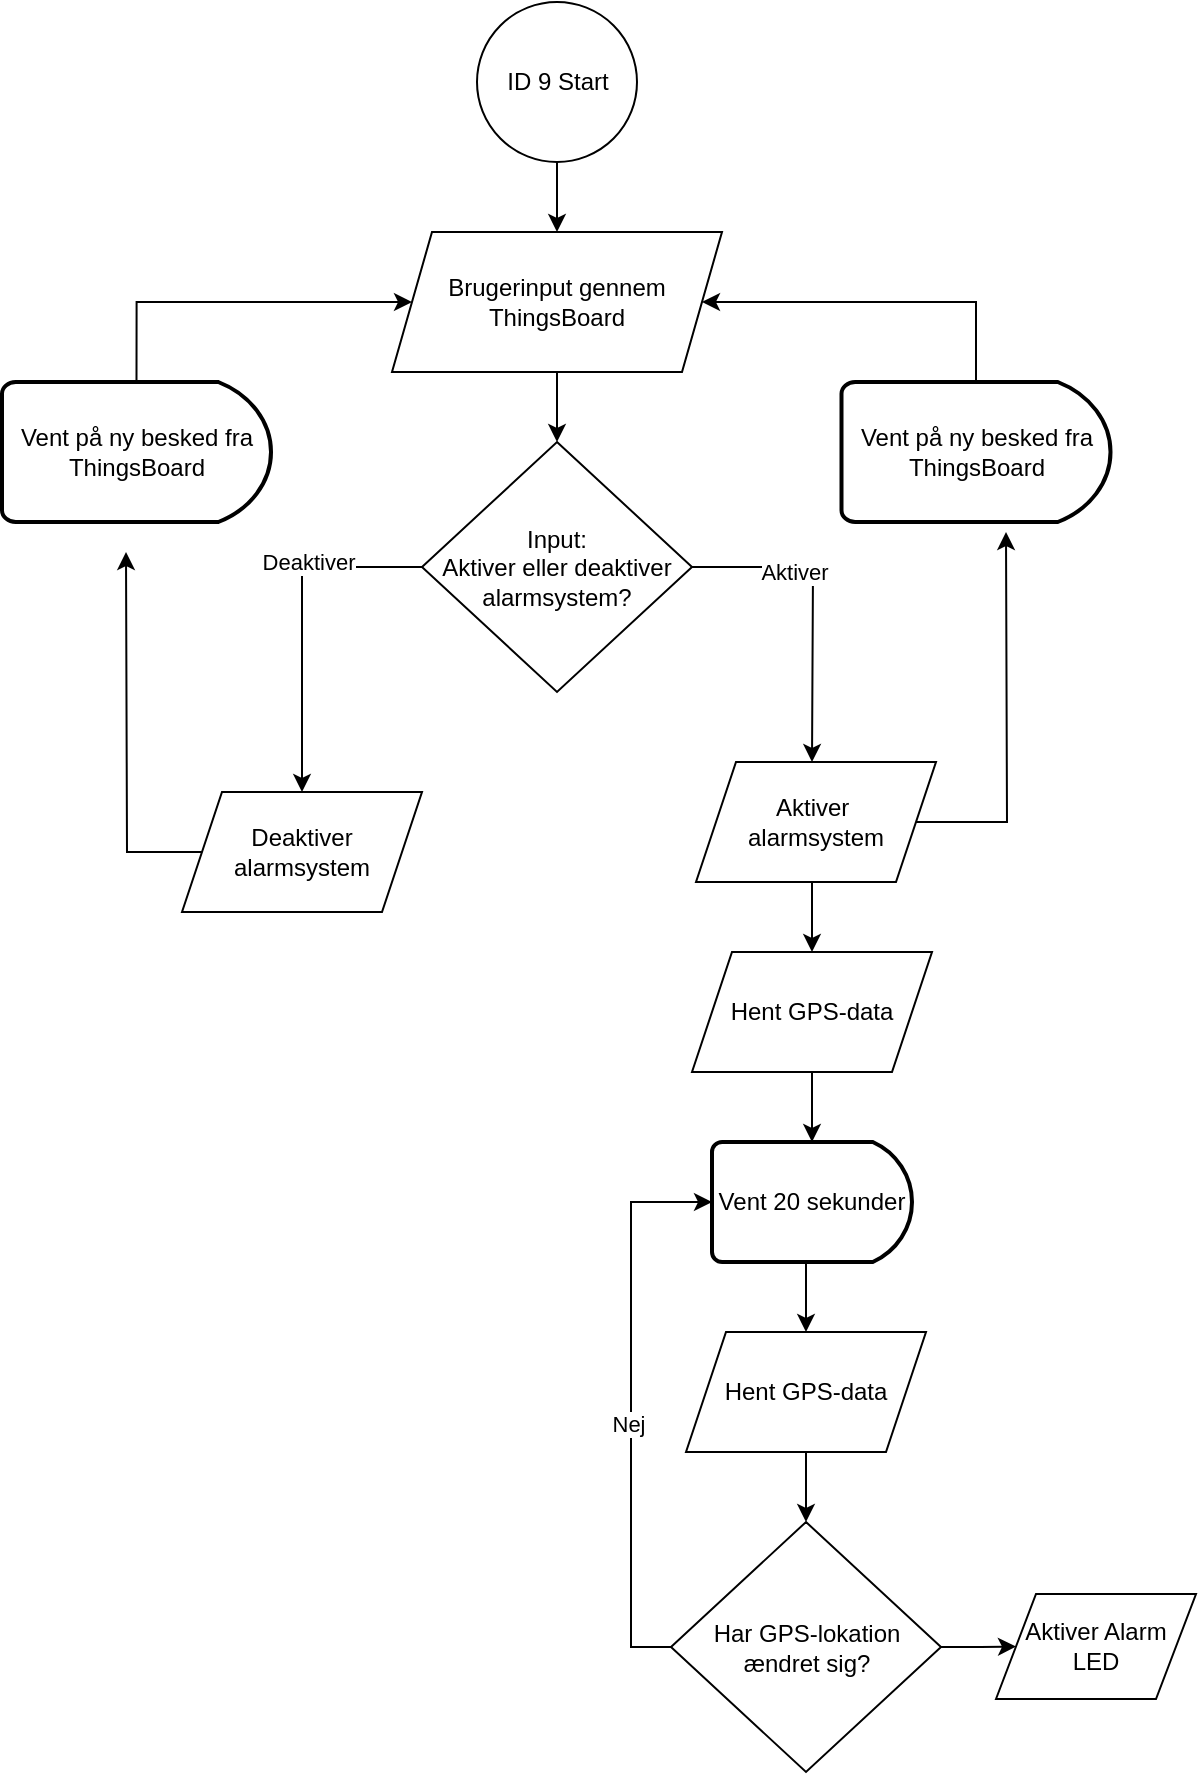 <mxfile version="25.0.1">
  <diagram name="Page-1" id="3QTX_9LpbflqGAp3st7x">
    <mxGraphModel dx="952" dy="407" grid="1" gridSize="10" guides="1" tooltips="1" connect="1" arrows="1" fold="1" page="1" pageScale="1" pageWidth="10" pageHeight="10" math="0" shadow="0">
      <root>
        <mxCell id="0" />
        <mxCell id="1" parent="0" />
        <mxCell id="DGjk3PeGYtZa6itGFuPi-3" value="" style="edgeStyle=orthogonalEdgeStyle;rounded=0;orthogonalLoop=1;jettySize=auto;html=1;" parent="1" source="DGjk3PeGYtZa6itGFuPi-1" target="DGjk3PeGYtZa6itGFuPi-2" edge="1">
          <mxGeometry relative="1" as="geometry" />
        </mxCell>
        <mxCell id="DGjk3PeGYtZa6itGFuPi-1" value="ID 9 Start" style="ellipse;whiteSpace=wrap;html=1;aspect=fixed;" parent="1" vertex="1">
          <mxGeometry x="5.5" y="335" width="80" height="80" as="geometry" />
        </mxCell>
        <mxCell id="DGjk3PeGYtZa6itGFuPi-6" value="" style="edgeStyle=orthogonalEdgeStyle;rounded=0;orthogonalLoop=1;jettySize=auto;html=1;" parent="1" source="DGjk3PeGYtZa6itGFuPi-2" target="DGjk3PeGYtZa6itGFuPi-5" edge="1">
          <mxGeometry relative="1" as="geometry" />
        </mxCell>
        <mxCell id="DGjk3PeGYtZa6itGFuPi-2" value="&lt;div&gt;Brugerinput gennem&lt;/div&gt;&lt;div&gt;ThingsBoard&lt;br&gt;&lt;/div&gt;" style="shape=parallelogram;perimeter=parallelogramPerimeter;whiteSpace=wrap;html=1;fixedSize=1;" parent="1" vertex="1">
          <mxGeometry x="-37" y="450" width="165" height="70" as="geometry" />
        </mxCell>
        <mxCell id="DGjk3PeGYtZa6itGFuPi-9" style="edgeStyle=orthogonalEdgeStyle;rounded=0;orthogonalLoop=1;jettySize=auto;html=1;exitX=1;exitY=0.5;exitDx=0;exitDy=0;" parent="1" source="DGjk3PeGYtZa6itGFuPi-5" edge="1">
          <mxGeometry relative="1" as="geometry">
            <mxPoint x="173" y="715" as="targetPoint" />
          </mxGeometry>
        </mxCell>
        <mxCell id="DGjk3PeGYtZa6itGFuPi-10" value="Aktiver" style="edgeLabel;html=1;align=center;verticalAlign=middle;resizable=0;points=[];" parent="DGjk3PeGYtZa6itGFuPi-9" vertex="1" connectable="0">
          <mxGeometry x="-0.354" y="-2" relative="1" as="geometry">
            <mxPoint as="offset" />
          </mxGeometry>
        </mxCell>
        <mxCell id="DGjk3PeGYtZa6itGFuPi-11" style="edgeStyle=orthogonalEdgeStyle;rounded=0;orthogonalLoop=1;jettySize=auto;html=1;exitX=0;exitY=0.5;exitDx=0;exitDy=0;entryX=0.5;entryY=0;entryDx=0;entryDy=0;" parent="1" source="DGjk3PeGYtZa6itGFuPi-5" target="DpzWiZafnMYp8E98iSSs-1" edge="1">
          <mxGeometry relative="1" as="geometry">
            <mxPoint x="-82" y="720" as="targetPoint" />
          </mxGeometry>
        </mxCell>
        <mxCell id="DGjk3PeGYtZa6itGFuPi-12" value="Deaktiver" style="edgeLabel;html=1;align=center;verticalAlign=middle;resizable=0;points=[];" parent="DGjk3PeGYtZa6itGFuPi-11" vertex="1" connectable="0">
          <mxGeometry x="-0.333" y="-3" relative="1" as="geometry">
            <mxPoint as="offset" />
          </mxGeometry>
        </mxCell>
        <mxCell id="DGjk3PeGYtZa6itGFuPi-5" value="Input:&lt;br&gt;&lt;div&gt;Aktiver eller deaktiver alarmsystem?&lt;br&gt;&lt;/div&gt;" style="rhombus;whiteSpace=wrap;html=1;" parent="1" vertex="1">
          <mxGeometry x="-22" y="555" width="135" height="125" as="geometry" />
        </mxCell>
        <mxCell id="DGjk3PeGYtZa6itGFuPi-23" style="edgeStyle=orthogonalEdgeStyle;rounded=0;orthogonalLoop=1;jettySize=auto;html=1;exitX=0.5;exitY=1;exitDx=0;exitDy=0;entryX=0.5;entryY=0;entryDx=0;entryDy=0;" parent="1" target="DGjk3PeGYtZa6itGFuPi-24" edge="1">
          <mxGeometry relative="1" as="geometry">
            <mxPoint x="173" y="820" as="targetPoint" />
            <mxPoint x="173" y="775" as="sourcePoint" />
          </mxGeometry>
        </mxCell>
        <mxCell id="DGjk3PeGYtZa6itGFuPi-15" style="edgeStyle=orthogonalEdgeStyle;rounded=0;orthogonalLoop=1;jettySize=auto;html=1;exitX=0.5;exitY=0;exitDx=0;exitDy=0;exitPerimeter=0;entryX=0;entryY=0.5;entryDx=0;entryDy=0;" parent="1" source="DGjk3PeGYtZa6itGFuPi-13" target="DGjk3PeGYtZa6itGFuPi-2" edge="1">
          <mxGeometry relative="1" as="geometry">
            <Array as="points">
              <mxPoint x="-165" y="485" />
            </Array>
          </mxGeometry>
        </mxCell>
        <mxCell id="DGjk3PeGYtZa6itGFuPi-13" value="&lt;div&gt;Vent på ny besked fra ThingsBoard&lt;br&gt;&lt;/div&gt;" style="strokeWidth=2;html=1;shape=mxgraph.flowchart.delay;whiteSpace=wrap;" parent="1" vertex="1">
          <mxGeometry x="-232" y="525" width="134.5" height="70" as="geometry" />
        </mxCell>
        <mxCell id="DGjk3PeGYtZa6itGFuPi-18" style="edgeStyle=orthogonalEdgeStyle;rounded=0;orthogonalLoop=1;jettySize=auto;html=1;exitX=0.5;exitY=0;exitDx=0;exitDy=0;exitPerimeter=0;entryX=1;entryY=0.5;entryDx=0;entryDy=0;" parent="1" source="DGjk3PeGYtZa6itGFuPi-16" target="DGjk3PeGYtZa6itGFuPi-2" edge="1">
          <mxGeometry relative="1" as="geometry">
            <Array as="points">
              <mxPoint x="255" y="485" />
            </Array>
          </mxGeometry>
        </mxCell>
        <mxCell id="DGjk3PeGYtZa6itGFuPi-16" value="&lt;div&gt;Vent på ny besked fra ThingsBoard&lt;br&gt;&lt;/div&gt;" style="strokeWidth=2;html=1;shape=mxgraph.flowchart.delay;whiteSpace=wrap;" parent="1" vertex="1">
          <mxGeometry x="187.75" y="525" width="134.5" height="70" as="geometry" />
        </mxCell>
        <mxCell id="DGjk3PeGYtZa6itGFuPi-24" value="Hent GPS-data" style="shape=parallelogram;perimeter=parallelogramPerimeter;whiteSpace=wrap;html=1;fixedSize=1;" parent="1" vertex="1">
          <mxGeometry x="113" y="810" width="120" height="60" as="geometry" />
        </mxCell>
        <mxCell id="DGjk3PeGYtZa6itGFuPi-31" style="edgeStyle=orthogonalEdgeStyle;rounded=0;orthogonalLoop=1;jettySize=auto;html=1;exitX=0.5;exitY=1;exitDx=0;exitDy=0;exitPerimeter=0;entryX=0.5;entryY=0;entryDx=0;entryDy=0;" parent="1" source="DGjk3PeGYtZa6itGFuPi-27" target="DGjk3PeGYtZa6itGFuPi-32" edge="1">
          <mxGeometry relative="1" as="geometry">
            <mxPoint x="172.5" y="1000" as="targetPoint" />
          </mxGeometry>
        </mxCell>
        <mxCell id="DGjk3PeGYtZa6itGFuPi-27" value="Vent 20 sekunder" style="strokeWidth=2;html=1;shape=mxgraph.flowchart.delay;whiteSpace=wrap;" parent="1" vertex="1">
          <mxGeometry x="123" y="905" width="100" height="60" as="geometry" />
        </mxCell>
        <mxCell id="DGjk3PeGYtZa6itGFuPi-28" style="edgeStyle=orthogonalEdgeStyle;rounded=0;orthogonalLoop=1;jettySize=auto;html=1;exitX=0.5;exitY=1;exitDx=0;exitDy=0;entryX=0.5;entryY=0;entryDx=0;entryDy=0;entryPerimeter=0;" parent="1" source="DGjk3PeGYtZa6itGFuPi-24" target="DGjk3PeGYtZa6itGFuPi-27" edge="1">
          <mxGeometry relative="1" as="geometry" />
        </mxCell>
        <mxCell id="DGjk3PeGYtZa6itGFuPi-36" style="edgeStyle=orthogonalEdgeStyle;rounded=0;orthogonalLoop=1;jettySize=auto;html=1;exitX=0.5;exitY=1;exitDx=0;exitDy=0;entryX=0.5;entryY=0;entryDx=0;entryDy=0;" parent="1" source="DGjk3PeGYtZa6itGFuPi-32" target="DGjk3PeGYtZa6itGFuPi-35" edge="1">
          <mxGeometry relative="1" as="geometry" />
        </mxCell>
        <mxCell id="DGjk3PeGYtZa6itGFuPi-32" value="Hent GPS-data" style="shape=parallelogram;perimeter=parallelogramPerimeter;whiteSpace=wrap;html=1;fixedSize=1;" parent="1" vertex="1">
          <mxGeometry x="110" y="1000" width="120" height="60" as="geometry" />
        </mxCell>
        <mxCell id="DpzWiZafnMYp8E98iSSs-7" style="edgeStyle=orthogonalEdgeStyle;rounded=0;orthogonalLoop=1;jettySize=auto;html=1;entryX=0;entryY=0.5;entryDx=0;entryDy=0;" edge="1" parent="1" source="DGjk3PeGYtZa6itGFuPi-35" target="DpzWiZafnMYp8E98iSSs-5">
          <mxGeometry relative="1" as="geometry" />
        </mxCell>
        <mxCell id="DGjk3PeGYtZa6itGFuPi-35" value="&lt;div&gt;Har GPS-lokation&lt;/div&gt;&lt;div&gt;ændret sig?&lt;br&gt;&lt;/div&gt;" style="rhombus;whiteSpace=wrap;html=1;" parent="1" vertex="1">
          <mxGeometry x="102.5" y="1095" width="135" height="125" as="geometry" />
        </mxCell>
        <mxCell id="DGjk3PeGYtZa6itGFuPi-37" style="edgeStyle=orthogonalEdgeStyle;rounded=0;orthogonalLoop=1;jettySize=auto;html=1;exitX=0;exitY=0.5;exitDx=0;exitDy=0;entryX=0;entryY=0.5;entryDx=0;entryDy=0;entryPerimeter=0;" parent="1" source="DGjk3PeGYtZa6itGFuPi-35" target="DGjk3PeGYtZa6itGFuPi-27" edge="1">
          <mxGeometry relative="1" as="geometry" />
        </mxCell>
        <mxCell id="DGjk3PeGYtZa6itGFuPi-38" value="Nej" style="edgeLabel;html=1;align=center;verticalAlign=middle;resizable=0;points=[];" parent="DGjk3PeGYtZa6itGFuPi-37" vertex="1" connectable="0">
          <mxGeometry x="0.27" y="3" relative="1" as="geometry">
            <mxPoint x="1" y="48" as="offset" />
          </mxGeometry>
        </mxCell>
        <mxCell id="DpzWiZafnMYp8E98iSSs-2" style="edgeStyle=orthogonalEdgeStyle;rounded=0;orthogonalLoop=1;jettySize=auto;html=1;" edge="1" parent="1" source="DpzWiZafnMYp8E98iSSs-1">
          <mxGeometry relative="1" as="geometry">
            <mxPoint x="-170" y="610" as="targetPoint" />
          </mxGeometry>
        </mxCell>
        <mxCell id="DpzWiZafnMYp8E98iSSs-1" value="Deaktiver alarmsystem" style="shape=parallelogram;perimeter=parallelogramPerimeter;whiteSpace=wrap;html=1;fixedSize=1;" vertex="1" parent="1">
          <mxGeometry x="-142" y="730" width="120" height="60" as="geometry" />
        </mxCell>
        <mxCell id="DpzWiZafnMYp8E98iSSs-4" style="edgeStyle=orthogonalEdgeStyle;rounded=0;orthogonalLoop=1;jettySize=auto;html=1;exitX=1;exitY=0.5;exitDx=0;exitDy=0;" edge="1" parent="1" source="DpzWiZafnMYp8E98iSSs-3">
          <mxGeometry relative="1" as="geometry">
            <mxPoint x="270" y="600" as="targetPoint" />
          </mxGeometry>
        </mxCell>
        <mxCell id="DpzWiZafnMYp8E98iSSs-3" value="Aktiver&amp;nbsp;&lt;div&gt;alarmsystem&lt;/div&gt;" style="shape=parallelogram;perimeter=parallelogramPerimeter;whiteSpace=wrap;html=1;fixedSize=1;" vertex="1" parent="1">
          <mxGeometry x="115" y="715" width="120" height="60" as="geometry" />
        </mxCell>
        <mxCell id="DpzWiZafnMYp8E98iSSs-5" value="&lt;div&gt;Aktiver Alarm&lt;/div&gt;&lt;div&gt;LED&lt;/div&gt;" style="shape=parallelogram;perimeter=parallelogramPerimeter;whiteSpace=wrap;html=1;fixedSize=1;" vertex="1" parent="1">
          <mxGeometry x="265" y="1131" width="100" height="52.5" as="geometry" />
        </mxCell>
      </root>
    </mxGraphModel>
  </diagram>
</mxfile>
